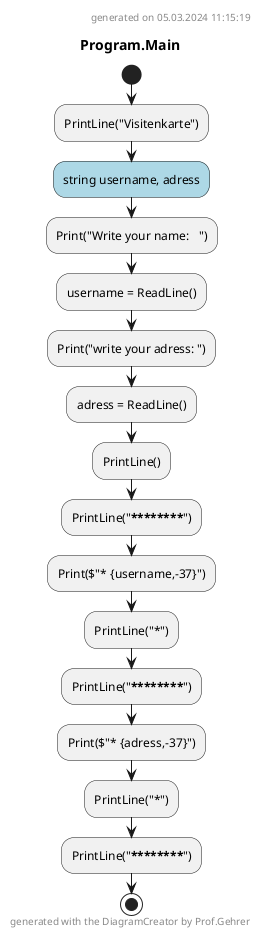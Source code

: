 @startuml Program.Main
header
generated on 05.03.2024 11:15:19
end header
title Program.Main
start
:PrintLine("Visitenkarte");
#LightBlue:string username, adress;
:Print("Write your name:   ");
:username = ReadLine();
:Print("write your adress: ");
:adress = ReadLine();
:PrintLine();
:PrintLine("****************************************");
:Print($"* {username,-37}");
:PrintLine("*");
:PrintLine("****************************************");
:Print($"* {adress,-37}");
:PrintLine("*");
:PrintLine("****************************************");
footer
generated with the DiagramCreator by Prof.Gehrer
end footer
stop
@enduml
